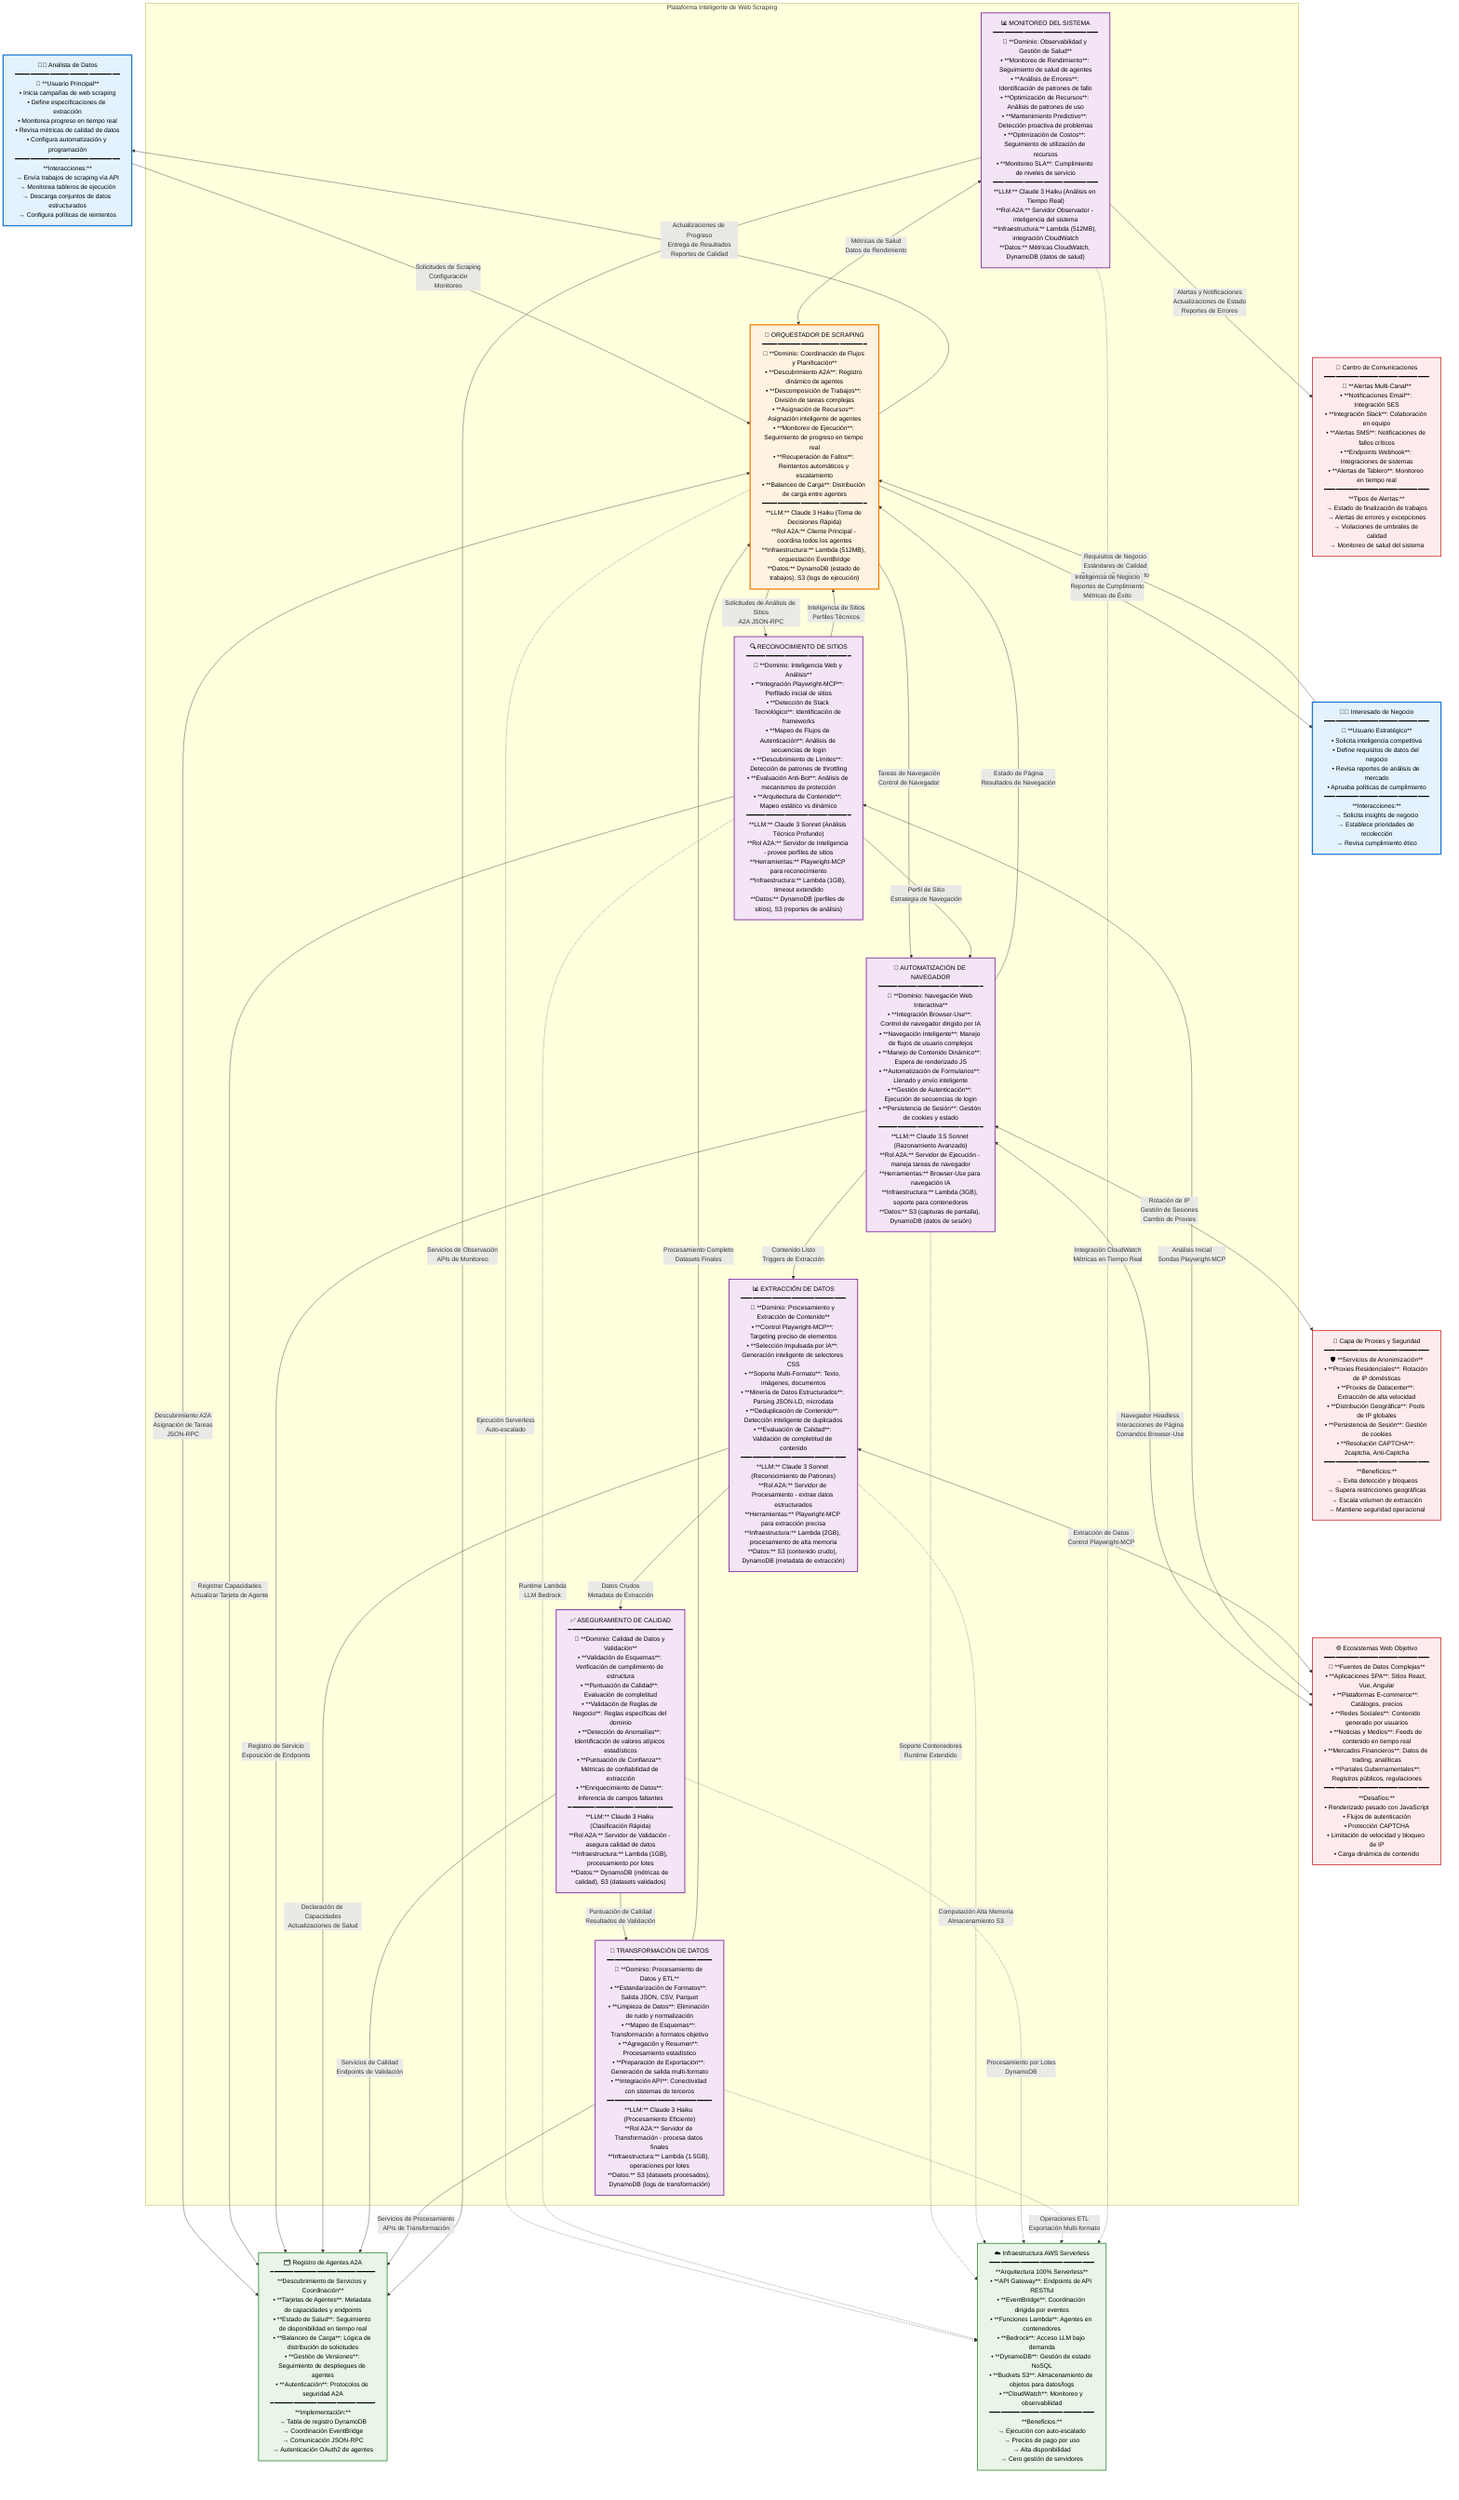 graph TB
    %% External Actors
    DataAnalyst["👨‍💼 Analista de Datos<br/>━━━━━━━━━━━━━━━━━━━━━━━━━━━<br/>🎯 **Usuario Principal**<br/>• Inicia campañas de web scraping<br/>• Define especificaciones de extracción<br/>• Monitorea progreso en tiempo real<br/>• Revisa métricas de calidad de datos<br/>• Configura automatización y programación<br/>━━━━━━━━━━━━━━━━━━━━━━━━━━━<br/>**Interacciones:**<br/>→ Envía trabajos de scraping vía API<br/>→ Monitorea tableros de ejecución<br/>→ Descarga conjuntos de datos estructurados<br/>→ Configura políticas de reintentos"]

    BusinessStakeholder["👩‍💼 Interesado de Negocio<br/>━━━━━━━━━━━━━━━━━━━━━━━━━━━<br/>🏢 **Usuario Estratégico**<br/>• Solicita inteligencia competitiva<br/>• Define requisitos de datos del negocio<br/>• Revisa reportes de análisis de mercado<br/>• Aprueba políticas de cumplimiento<br/>━━━━━━━━━━━━━━━━━━━━━━━━━━━<br/>**Interacciones:**<br/>→ Solicita insights de negocio<br/>→ Establece prioridades de recolección<br/>→ Revisa cumplimiento ético"]

    %% Target Systems
    TargetWebsites["🌐 Ecosistemas Web Objetivo<br/>━━━━━━━━━━━━━━━━━━━━━━━━━━━<br/>🎯 **Fuentes de Datos Complejas**<br/>• **Aplicaciones SPA**: Sitios React, Vue, Angular<br/>• **Plataformas E-commerce**: Catálogos, precios<br/>• **Redes Sociales**: Contenido generado por usuarios<br/>• **Noticias y Medios**: Feeds de contenido en tiempo real<br/>• **Mercados Financieros**: Datos de trading, analíticas<br/>• **Portales Gubernamentales**: Registros públicos, regulaciones<br/>━━━━━━━━━━━━━━━━━━━━━━━━━━━<br/>**Desafíos:**<br/>• Renderizado pesado con JavaScript<br/>• Flujos de autenticación<br/>• Protección CAPTCHA<br/>• Limitación de velocidad y bloqueo de IP<br/>• Carga dinámica de contenido"]

    %% External Services
    ProxyInfrastructure["🔐 Capa de Proxies y Seguridad<br/>━━━━━━━━━━━━━━━━━━━━━━━━━━━<br/>🛡️ **Servicios de Anonimización**<br/>• **Proxies Residenciales**: Rotación de IP domésticas<br/>• **Proxies de Datacenter**: Extracción de alta velocidad<br/>• **Distribución Geográfica**: Pools de IP globales<br/>• **Persistencia de Sesión**: Gestión de cookies<br/>• **Resolución CAPTCHA**: 2captcha, Anti-Captcha<br/>━━━━━━━━━━━━━━━━━━━━━━━━━━━<br/>**Beneficios:**<br/>→ Evita detección y bloqueos<br/>→ Supera restricciones geográficas<br/>→ Escala volumen de extracción<br/>→ Mantiene seguridad operacional"]

    NotificationChannels["📧 Centro de Comunicaciones<br/>━━━━━━━━━━━━━━━━━━━━━━━━━━━<br/>📨 **Alertas Multi-Canal**<br/>• **Notificaciones Email**: Integración SES<br/>• **Integración Slack**: Colaboración en equipo<br/>• **Alertas SMS**: Notificaciones de fallos críticos<br/>• **Endpoints Webhook**: Integraciones de sistemas<br/>• **Alertas de Tablero**: Monitoreo en tiempo real<br/>━━━━━━━━━━━━━━━━━━━━━━━━━━━<br/>**Tipos de Alertas:**<br/>→ Estado de finalización de trabajos<br/>→ Alertas de errores y excepciones<br/>→ Violaciones de umbrales de calidad<br/>→ Monitoreo de salud del sistema"]

    %% Main System
    subgraph "Plataforma Inteligente de Web Scraping"
        direction TB
        
        OrchestratorAgent["🎯 ORQUESTADOR DE SCRAPING<br/>━━━━━━━━━━━━━━━━━━━━━━━━━━━<br/>🧠 **Dominio: Coordinación de Flujos y Planificación**<br/>• **Descubrimiento A2A**: Registro dinámico de agentes<br/>• **Descomposición de Trabajos**: División de tareas complejas<br/>• **Asignación de Recursos**: Asignación inteligente de agentes<br/>• **Monitoreo de Ejecución**: Seguimiento de progreso en tiempo real<br/>• **Recuperación de Fallos**: Reintentos automáticos y escalamiento<br/>• **Balanceo de Carga**: Distribución de carga entre agentes<br/>━━━━━━━━━━━━━━━━━━━━━━━━━━━<br/>**LLM:** Claude 3 Haiku (Toma de Decisiones Rápida)<br/>**Rol A2A:** Cliente Principal - coordina todos los agentes<br/>**Infraestructura:** Lambda (512MB), orquestación EventBridge<br/>**Datos:** DynamoDB (estado de trabajos), S3 (logs de ejecución)"]

        ReconnaissanceAgent["🔍 RECONOCIMIENTO DE SITIOS<br/>━━━━━━━━━━━━━━━━━━━━━━━━━━━<br/>🧠 **Dominio: Inteligencia Web y Análisis**<br/>• **Integración Playwright-MCP**: Perfilado inicial de sitios<br/>• **Detección de Stack Tecnológico**: Identificación de frameworks<br/>• **Mapeo de Flujos de Autenticación**: Análisis de secuencias de login<br/>• **Descubrimiento de Límites**: Detección de patrones de throttling<br/>• **Evaluación Anti-Bot**: Análisis de mecanismos de protección<br/>• **Arquitectura de Contenido**: Mapeo estático vs dinámico<br/>━━━━━━━━━━━━━━━━━━━━━━━━━━━<br/>**LLM:** Claude 3 Sonnet (Análisis Técnico Profundo)<br/>**Rol A2A:** Servidor de Inteligencia - provee perfiles de sitios<br/>**Herramientas:** Playwright-MCP para reconocimiento<br/>**Infraestructura:** Lambda (1GB), timeout extendido<br/>**Datos:** DynamoDB (perfiles de sitios), S3 (reportes de análisis)"]

        BrowserAgent["🤖 AUTOMATIZACIÓN DE NAVEGADOR<br/>━━━━━━━━━━━━━━━━━━━━━━━━━━━<br/>🧠 **Dominio: Navegación Web Interactiva**<br/>• **Integración Browser-Use**: Control de navegador dirigido por IA<br/>• **Navegación Inteligente**: Manejo de flujos de usuario complejos<br/>• **Manejo de Contenido Dinámico**: Espera de renderizado JS<br/>• **Automatización de Formularios**: Llenado y envío inteligente<br/>• **Gestión de Autenticación**: Ejecución de secuencias de login<br/>• **Persistencia de Sesión**: Gestión de cookies y estado<br/>━━━━━━━━━━━━━━━━━━━━━━━━━━━<br/>**LLM:** Claude 3.5 Sonnet (Razonamiento Avanzado)<br/>**Rol A2A:** Servidor de Ejecución - maneja tareas de navegador<br/>**Herramientas:** Browser-Use para navegación IA<br/>**Infraestructura:** Lambda (3GB), soporte para contenedores<br/>**Datos:** S3 (capturas de pantalla), DynamoDB (datos de sesión)"]

        ExtractionAgent["📊 EXTRACCIÓN DE DATOS<br/>━━━━━━━━━━━━━━━━━━━━━━━━━━━<br/>🧠 **Dominio: Procesamiento y Extracción de Contenido**<br/>• **Control Playwright-MCP**: Targeting preciso de elementos<br/>• **Selección Impulsada por IA**: Generación inteligente de selectores CSS<br/>• **Soporte Multi-Formato**: Texto, imágenes, documentos<br/>• **Minería de Datos Estructurados**: Parsing JSON-LD, microdata<br/>• **Deduplicación de Contenido**: Detección inteligente de duplicados<br/>• **Evaluación de Calidad**: Validación de completitud de contenido<br/>━━━━━━━━━━━━━━━━━━━━━━━━━━━<br/>**LLM:** Claude 3 Sonnet (Reconocimiento de Patrones)<br/>**Rol A2A:** Servidor de Procesamiento - extrae datos estructurados<br/>**Herramientas:** Playwright-MCP para extracción precisa<br/>**Infraestructura:** Lambda (2GB), procesamiento de alta memoria<br/>**Datos:** S3 (contenido crudo), DynamoDB (metadata de extracción)"]

        ValidationAgent["✅ ASEGURAMIENTO DE CALIDAD<br/>━━━━━━━━━━━━━━━━━━━━━━━━━━━<br/>🧠 **Dominio: Calidad de Datos y Validación**<br/>• **Validación de Esquemas**: Verificación de cumplimiento de estructura<br/>• **Puntuación de Calidad**: Evaluación de completitud<br/>• **Validación de Reglas de Negocio**: Reglas específicas del dominio<br/>• **Detección de Anomalías**: Identificación de valores atípicos estadísticos<br/>• **Puntuación de Confianza**: Métricas de confiabilidad de extracción<br/>• **Enriquecimiento de Datos**: Inferencia de campos faltantes<br/>━━━━━━━━━━━━━━━━━━━━━━━━━━━<br/>**LLM:** Claude 3 Haiku (Clasificación Rápida)<br/>**Rol A2A:** Servidor de Validación - asegura calidad de datos<br/>**Infraestructura:** Lambda (1GB), procesamiento por lotes<br/>**Datos:** DynamoDB (métricas de calidad), S3 (datasets validados)"]

        TransformationAgent["🔄 TRANSFORMACIÓN DE DATOS<br/>━━━━━━━━━━━━━━━━━━━━━━━━━━━<br/>🧠 **Dominio: Procesamiento de Datos y ETL**<br/>• **Estandarización de Formatos**: Salida JSON, CSV, Parquet<br/>• **Limpieza de Datos**: Eliminación de ruido y normalización<br/>• **Mapeo de Esquemas**: Transformación a formatos objetivo<br/>• **Agregación y Resumen**: Procesamiento estadístico<br/>• **Preparación de Exportación**: Generación de salida multi-formato<br/>• **Integración API**: Conectividad con sistemas de terceros<br/>━━━━━━━━━━━━━━━━━━━━━━━━━━━<br/>**LLM:** Claude 3 Haiku (Procesamiento Eficiente)<br/>**Rol A2A:** Servidor de Transformación - procesa datos finales<br/>**Infraestructura:** Lambda (1.5GB), operaciones por lotes<br/>**Datos:** S3 (datasets procesados), DynamoDB (logs de transformación)"]

        MonitoringAgent["📊 MONITOREO DEL SISTEMA<br/>━━━━━━━━━━━━━━━━━━━━━━━━━━━<br/>🧠 **Dominio: Observabilidad y Gestión de Salud**<br/>• **Monitoreo de Rendimiento**: Seguimiento de salud de agentes<br/>• **Análisis de Errores**: Identificación de patrones de fallo<br/>• **Optimización de Recursos**: Análisis de patrones de uso<br/>• **Mantenimiento Predictivo**: Detección proactiva de problemas<br/>• **Optimización de Costos**: Seguimiento de utilización de recursos<br/>• **Monitoreo SLA**: Cumplimiento de niveles de servicio<br/>━━━━━━━━━━━━━━━━━━━━━━━━━━━<br/>**LLM:** Claude 3 Haiku (Análisis en Tiempo Real)<br/>**Rol A2A:** Servidor Observador - inteligencia del sistema<br/>**Infraestructura:** Lambda (512MB), integración CloudWatch<br/>**Datos:** Métricas CloudWatch, DynamoDB (datos de salud)"]
    end

    %% A2A Protocol Integration
    A2ARegistry["🗂️ Registro de Agentes A2A<br/>━━━━━━━━━━━━━━━━━━━━━━━━━━━<br/>**Descubrimiento de Servicios y Coordinación**<br/>• **Tarjetas de Agentes**: Metadata de capacidades y endpoints<br/>• **Estado de Salud**: Seguimiento de disponibilidad en tiempo real<br/>• **Balanceo de Carga**: Lógica de distribución de solicitudes<br/>• **Gestión de Versiones**: Seguimiento de despliegues de agentes<br/>• **Autenticación**: Protocolos de seguridad A2A<br/>━━━━━━━━━━━━━━━━━━━━━━━━━━━<br/>**Implementación:**<br/>→ Tabla de registro DynamoDB<br/>→ Coordinación EventBridge<br/>→ Comunicación JSON-RPC<br/>→ Autenticación OAuth2 de agentes"]

    %% Infrastructure Components
    AWSInfrastructure["☁️ Infraestructura AWS Serverless<br/>━━━━━━━━━━━━━━━━━━━━━━━━━━━<br/>**Arquitectura 100% Serverless**<br/>• **API Gateway**: Endpoints de API RESTful<br/>• **EventBridge**: Coordinación dirigida por eventos<br/>• **Funciones Lambda**: Agentes en contenedores<br/>• **Bedrock**: Acceso LLM bajo demanda<br/>• **DynamoDB**: Gestión de estado NoSQL<br/>• **Buckets S3**: Almacenamiento de objetos para datos/logs<br/>• **CloudWatch**: Monitoreo y observabilidad<br/>━━━━━━━━━━━━━━━━━━━━━━━━━━━<br/>**Beneficios:**<br/>→ Ejecución con auto-escalado<br/>→ Precios de pago por uso<br/>→ Alta disponibilidad<br/>→ Cero gestión de servidores"]

    %% User Interactions
    DataAnalyst -->|"Solicitudes de Scraping<br/>Configuración<br/>Monitoreo"| OrchestratorAgent
    BusinessStakeholder -->|"Requisitos de Negocio<br/>Estándares de Calidad<br/>Reglas de Cumplimiento"| OrchestratorAgent
    
    OrchestratorAgent -->|"Actualizaciones de Progreso<br/>Entrega de Resultados<br/>Reportes de Calidad"| DataAnalyst
    OrchestratorAgent -->|"Inteligencia de Negocio<br/>Reportes de Cumplimiento<br/>Métricas de Éxito"| BusinessStakeholder

    %% A2A Inter-Agent Communication
    OrchestratorAgent <-->|"Descubrimiento A2A<br/>Asignación de Tareas<br/>JSON-RPC"| A2ARegistry
    
    OrchestratorAgent -->|"Solicitudes de Análisis de Sitios<br/>A2A JSON-RPC"| ReconnaissanceAgent
    ReconnaissanceAgent -->|"Inteligencia de Sitios<br/>Perfiles Técnicos"| OrchestratorAgent
    
    OrchestratorAgent -->|"Tareas de Navegación<br/>Control de Navegador"| BrowserAgent
    BrowserAgent -->|"Estado de Página<br/>Resultados de Navegación"| OrchestratorAgent
    
    ReconnaissanceAgent -->|"Perfil de Sitio<br/>Estrategia de Navegación"| BrowserAgent
    BrowserAgent -->|"Contenido Listo<br/>Triggers de Extracción"| ExtractionAgent
    
    ExtractionAgent -->|"Datos Crudos<br/>Metadata de Extracción"| ValidationAgent
    ValidationAgent -->|"Puntuación de Calidad<br/>Resultados de Validación"| TransformationAgent
    
    TransformationAgent -->|"Procesamiento Completo<br/>Datasets Finales"| OrchestratorAgent
    MonitoringAgent <-->|"Métricas de Salud<br/>Datos de Rendimiento"| OrchestratorAgent

    %% External System Interactions
    BrowserAgent <-->|"Navegador Headless<br/>Interacciones de Página<br/>Comandos Browser-Use"| TargetWebsites
    ReconnaissanceAgent <-->|"Análisis Inicial<br/>Sondas Playwright-MCP"| TargetWebsites
    ExtractionAgent <-->|"Extracción de Datos<br/>Control Playwright-MCP"| TargetWebsites
    
    BrowserAgent <-->|"Rotación de IP<br/>Gestión de Sesiones<br/>Cambio de Proxies"| ProxyInfrastructure
    
    MonitoringAgent -->|"Alertas y Notificaciones<br/>Actualizaciones de Estado<br/>Reportes de Errores"| NotificationChannels

    %% Agent Registry Registration
    ReconnaissanceAgent -->|"Registrar Capacidades<br/>Actualizar Tarjeta de Agente"| A2ARegistry
    BrowserAgent -->|"Registro de Servicio<br/>Exposición de Endpoints"| A2ARegistry
    ExtractionAgent -->|"Declaración de Capacidades<br/>Actualizaciones de Salud"| A2ARegistry
    ValidationAgent -->|"Servicios de Calidad<br/>Endpoints de Validación"| A2ARegistry
    TransformationAgent -->|"Servicios de Procesamiento<br/>APIs de Transformación"| A2ARegistry
    MonitoringAgent -->|"Servicios de Observación<br/>APIs de Monitoreo"| A2ARegistry

    %% Infrastructure Relationships
    OrchestratorAgent -.->|"Ejecución Serverless<br/>Auto-escalado"| AWSInfrastructure
    ReconnaissanceAgent -.->|"Runtime Lambda<br/>LLM Bedrock"| AWSInfrastructure
    BrowserAgent -.->|"Soporte Contenedores<br/>Runtime Extendido"| AWSInfrastructure
    ExtractionAgent -.->|"Computación Alta Memoria<br/>Almacenamiento S3"| AWSInfrastructure
    ValidationAgent -.->|"Procesamiento por Lotes<br/>DynamoDB"| AWSInfrastructure
    TransformationAgent -.->|"Operaciones ETL<br/>Exportación Multi-formato"| AWSInfrastructure
    MonitoringAgent -.->|"Integración CloudWatch<br/>Métricas en Tiempo Real"| AWSInfrastructure

    %% Styling
    classDef user fill:#e3f2fd,stroke:#1976d2,stroke-width:3px,color:#000
    classDef orchestrator fill:#fff3e0,stroke:#f57c00,stroke-width:3px,color:#000
    classDef domainAgent fill:#f3e5f5,stroke:#7b1fa2,stroke-width:2px,color:#000
    classDef infrastructure fill:#e8f5e8,stroke:#388e3c,stroke-width:2px,color:#000
    classDef external fill:#ffebee,stroke:#d32f2f,stroke-width:2px,color:#000
    classDef integration fill:#fff8e1,stroke:#fbc02d,stroke-width:2px,color:#000
    
    class DataAnalyst,BusinessStakeholder user
    class OrchestratorAgent orchestrator
    class ReconnaissanceAgent,BrowserAgent,ExtractionAgent,ValidationAgent,TransformationAgent,MonitoringAgent domainAgent
    class A2ARegistry,AWSInfrastructure infrastructure
    class TargetWebsites,ProxyInfrastructure,NotificationChannels external